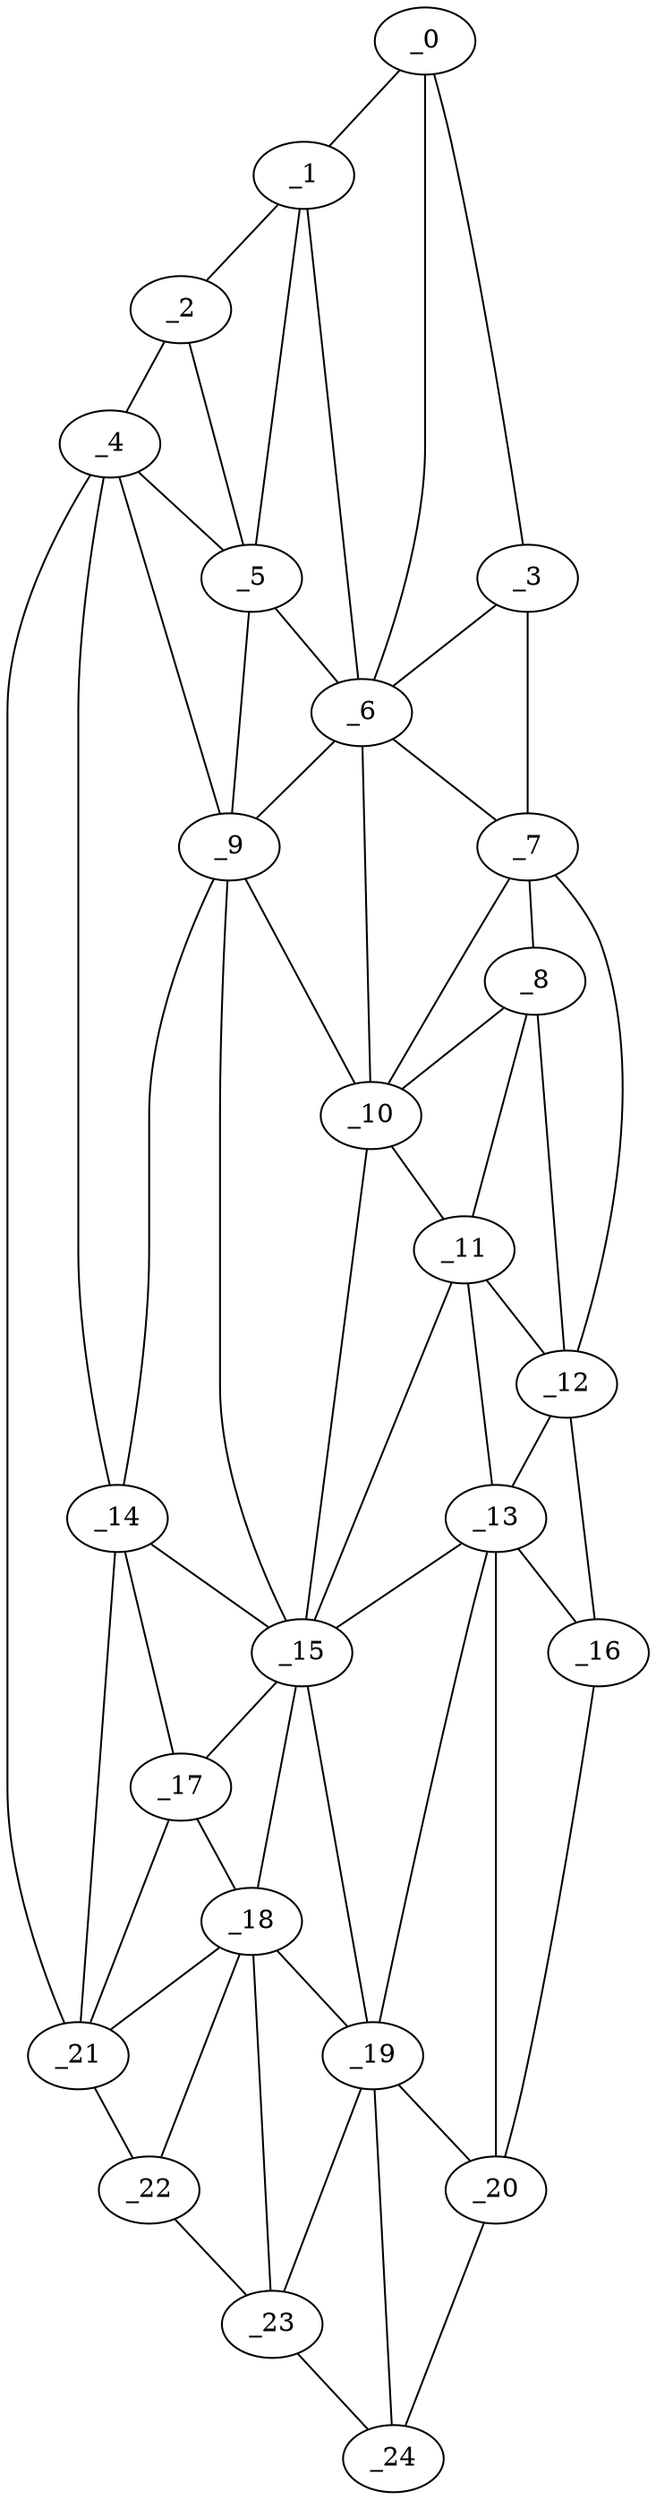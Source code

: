 graph "obj19__210.gxl" {
	_0	 [x=6,
		y=64];
	_1	 [x=8,
		y=48];
	_0 -- _1	 [valence=1];
	_3	 [x=18,
		y=74];
	_0 -- _3	 [valence=1];
	_6	 [x=22,
		y=67];
	_0 -- _6	 [valence=2];
	_2	 [x=11,
		y=41];
	_1 -- _2	 [valence=1];
	_5	 [x=22,
		y=43];
	_1 -- _5	 [valence=2];
	_1 -- _6	 [valence=1];
	_4	 [x=20,
		y=34];
	_2 -- _4	 [valence=1];
	_2 -- _5	 [valence=1];
	_3 -- _6	 [valence=2];
	_7	 [x=28,
		y=80];
	_3 -- _7	 [valence=1];
	_4 -- _5	 [valence=1];
	_9	 [x=47,
		y=58];
	_4 -- _9	 [valence=2];
	_14	 [x=92,
		y=52];
	_4 -- _14	 [valence=2];
	_21	 [x=111,
		y=54];
	_4 -- _21	 [valence=1];
	_5 -- _6	 [valence=2];
	_5 -- _9	 [valence=1];
	_6 -- _7	 [valence=1];
	_6 -- _9	 [valence=2];
	_10	 [x=48,
		y=72];
	_6 -- _10	 [valence=1];
	_8	 [x=40,
		y=82];
	_7 -- _8	 [valence=2];
	_7 -- _10	 [valence=2];
	_12	 [x=81,
		y=93];
	_7 -- _12	 [valence=1];
	_8 -- _10	 [valence=2];
	_11	 [x=54,
		y=83];
	_8 -- _11	 [valence=2];
	_8 -- _12	 [valence=2];
	_9 -- _10	 [valence=2];
	_9 -- _14	 [valence=1];
	_15	 [x=92,
		y=69];
	_9 -- _15	 [valence=2];
	_10 -- _11	 [valence=2];
	_10 -- _15	 [valence=1];
	_11 -- _12	 [valence=1];
	_13	 [x=88,
		y=82];
	_11 -- _13	 [valence=2];
	_11 -- _15	 [valence=2];
	_12 -- _13	 [valence=2];
	_16	 [x=95,
		y=95];
	_12 -- _16	 [valence=1];
	_13 -- _15	 [valence=1];
	_13 -- _16	 [valence=2];
	_19	 [x=107,
		y=76];
	_13 -- _19	 [valence=2];
	_20	 [x=107,
		y=89];
	_13 -- _20	 [valence=1];
	_14 -- _15	 [valence=2];
	_17	 [x=101,
		y=61];
	_14 -- _17	 [valence=2];
	_14 -- _21	 [valence=2];
	_15 -- _17	 [valence=2];
	_18	 [x=104,
		y=68];
	_15 -- _18	 [valence=2];
	_15 -- _19	 [valence=2];
	_16 -- _20	 [valence=1];
	_17 -- _18	 [valence=2];
	_17 -- _21	 [valence=2];
	_18 -- _19	 [valence=1];
	_18 -- _21	 [valence=2];
	_22	 [x=118,
		y=59];
	_18 -- _22	 [valence=2];
	_23	 [x=122,
		y=69];
	_18 -- _23	 [valence=1];
	_19 -- _20	 [valence=2];
	_19 -- _23	 [valence=2];
	_24	 [x=122,
		y=76];
	_19 -- _24	 [valence=1];
	_20 -- _24	 [valence=1];
	_21 -- _22	 [valence=1];
	_22 -- _23	 [valence=1];
	_23 -- _24	 [valence=1];
}
